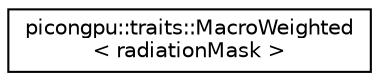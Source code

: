 digraph "Graphical Class Hierarchy"
{
 // LATEX_PDF_SIZE
  edge [fontname="Helvetica",fontsize="10",labelfontname="Helvetica",labelfontsize="10"];
  node [fontname="Helvetica",fontsize="10",shape=record];
  rankdir="LR";
  Node0 [label="picongpu::traits::MacroWeighted\l\< radiationMask \>",height=0.2,width=0.4,color="black", fillcolor="white", style="filled",URL="$structpicongpu_1_1traits_1_1_macro_weighted_3_01radiation_mask_01_4.html",tooltip=" "];
}
